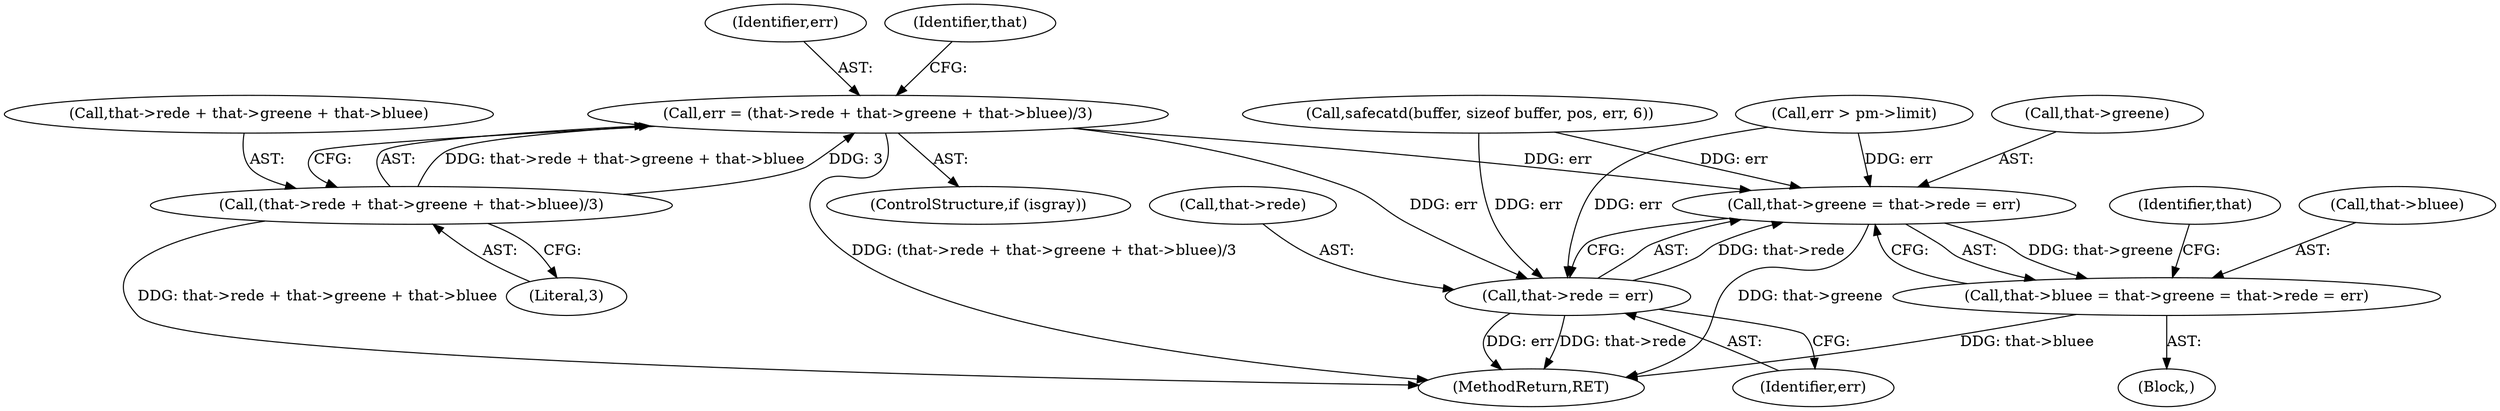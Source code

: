 digraph "0_Android_9d4853418ab2f754c2b63e091c29c5529b8b86ca_77@integer" {
"1001039" [label="(Call,err = (that->rede + that->greene + that->bluee)/3)"];
"1001041" [label="(Call,(that->rede + that->greene + that->bluee)/3)"];
"1001143" [label="(Call,that->greene = that->rede = err)"];
"1001139" [label="(Call,that->bluee = that->greene = that->rede = err)"];
"1001147" [label="(Call,that->rede = err)"];
"1001037" [label="(ControlStructure,if (isgray))"];
"1001076" [label="(Call,err > pm->limit)"];
"1001143" [label="(Call,that->greene = that->rede = err)"];
"1001147" [label="(Call,that->rede = err)"];
"1001040" [label="(Identifier,err)"];
"1001223" [label="(MethodReturn,RET)"];
"1001053" [label="(Literal,3)"];
"1001144" [label="(Call,that->greene)"];
"1000136" [label="(Block,)"];
"1001097" [label="(Call,safecatd(buffer, sizeof buffer, pos, err, 6))"];
"1001155" [label="(Identifier,that)"];
"1001140" [label="(Call,that->bluee)"];
"1001139" [label="(Call,that->bluee = that->greene = that->rede = err)"];
"1001151" [label="(Identifier,err)"];
"1001042" [label="(Call,that->rede + that->greene + that->bluee)"];
"1001148" [label="(Call,that->rede)"];
"1001041" [label="(Call,(that->rede + that->greene + that->bluee)/3)"];
"1001039" [label="(Call,err = (that->rede + that->greene + that->bluee)/3)"];
"1001128" [label="(Identifier,that)"];
"1001039" -> "1001037"  [label="AST: "];
"1001039" -> "1001041"  [label="CFG: "];
"1001040" -> "1001039"  [label="AST: "];
"1001041" -> "1001039"  [label="AST: "];
"1001128" -> "1001039"  [label="CFG: "];
"1001039" -> "1001223"  [label="DDG: (that->rede + that->greene + that->bluee)/3"];
"1001041" -> "1001039"  [label="DDG: that->rede + that->greene + that->bluee"];
"1001041" -> "1001039"  [label="DDG: 3"];
"1001039" -> "1001143"  [label="DDG: err"];
"1001039" -> "1001147"  [label="DDG: err"];
"1001041" -> "1001053"  [label="CFG: "];
"1001042" -> "1001041"  [label="AST: "];
"1001053" -> "1001041"  [label="AST: "];
"1001041" -> "1001223"  [label="DDG: that->rede + that->greene + that->bluee"];
"1001143" -> "1001139"  [label="AST: "];
"1001143" -> "1001147"  [label="CFG: "];
"1001144" -> "1001143"  [label="AST: "];
"1001147" -> "1001143"  [label="AST: "];
"1001139" -> "1001143"  [label="CFG: "];
"1001143" -> "1001223"  [label="DDG: that->greene"];
"1001143" -> "1001139"  [label="DDG: that->greene"];
"1001147" -> "1001143"  [label="DDG: that->rede"];
"1001076" -> "1001143"  [label="DDG: err"];
"1001097" -> "1001143"  [label="DDG: err"];
"1001139" -> "1000136"  [label="AST: "];
"1001140" -> "1001139"  [label="AST: "];
"1001155" -> "1001139"  [label="CFG: "];
"1001139" -> "1001223"  [label="DDG: that->bluee"];
"1001147" -> "1001151"  [label="CFG: "];
"1001148" -> "1001147"  [label="AST: "];
"1001151" -> "1001147"  [label="AST: "];
"1001147" -> "1001223"  [label="DDG: err"];
"1001147" -> "1001223"  [label="DDG: that->rede"];
"1001076" -> "1001147"  [label="DDG: err"];
"1001097" -> "1001147"  [label="DDG: err"];
}
